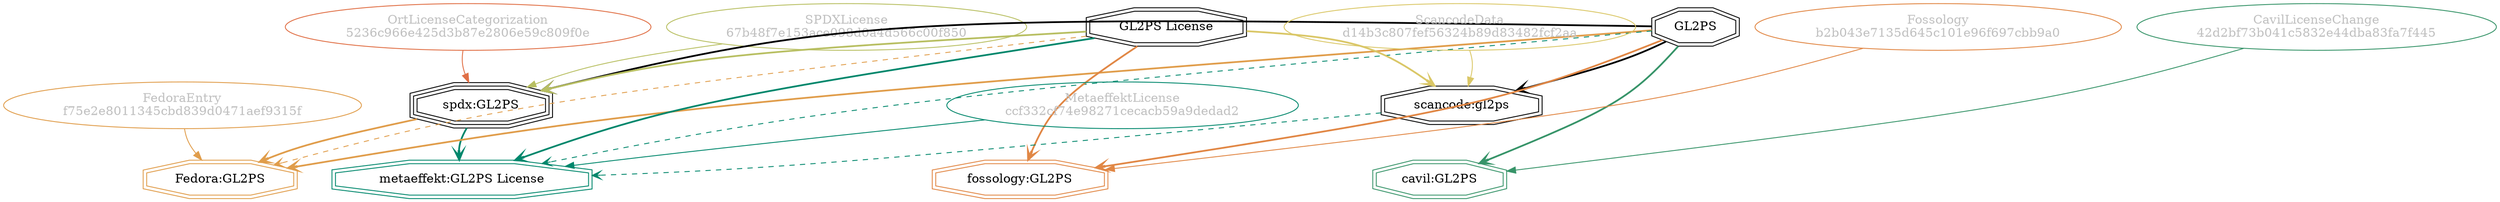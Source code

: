 strict digraph {
    node [shape=box];
    graph [splines=curved];
    1878 [label="SPDXLicense\n67b48f7e153ace098d0a4d566c00f850"
         ,fontcolor=gray
         ,color="#b8bf62"
         ,fillcolor="beige;1"
         ,shape=ellipse];
    1879 [label="spdx:GL2PS"
         ,shape=tripleoctagon];
    1880 [label=GL2PS
         ,shape=doubleoctagon];
    1881 [label="GL2PS License"
         ,shape=doubleoctagon];
    6431 [label="FedoraEntry\nf75e2e8011345cbd839d0471aef9315f"
         ,fontcolor=gray
         ,color="#e09d4b"
         ,fillcolor="beige;1"
         ,shape=ellipse];
    6432 [label="Fedora:GL2PS"
         ,color="#e09d4b"
         ,shape=doubleoctagon];
    15979 [label="ScancodeData\nd14b3c807fef56324b89d83482fcf2aa"
          ,fontcolor=gray
          ,color="#dac767"
          ,fillcolor="beige;1"
          ,shape=ellipse];
    15980 [label="scancode:gl2ps"
          ,shape=doubleoctagon];
    27810 [label="Fossology\nb2b043e7135d645c101e96f697cbb9a0"
          ,fontcolor=gray
          ,color="#e18745"
          ,fillcolor="beige;1"
          ,shape=ellipse];
    27811 [label="fossology:GL2PS"
          ,color="#e18745"
          ,shape=doubleoctagon];
    28711 [label="OrtLicenseCategorization\n5236c966e425d3b87e2806e59c809f0e"
          ,fontcolor=gray
          ,color="#e06f45"
          ,fillcolor="beige;1"
          ,shape=ellipse];
    36876 [label="CavilLicenseChange\n42d2bf73b041c5832e44dba83fa7f445"
          ,fontcolor=gray
          ,color="#379469"
          ,fillcolor="beige;1"
          ,shape=ellipse];
    36877 [label="cavil:GL2PS"
          ,color="#379469"
          ,shape=doubleoctagon];
    43125 [label="MetaeffektLicense\nccf332cf74e98271cecacb59a9dedad2"
          ,fontcolor=gray
          ,color="#00876c"
          ,fillcolor="beige;1"
          ,shape=ellipse];
    43126 [label="metaeffekt:GL2PS License"
          ,color="#00876c"
          ,shape=doubleoctagon];
    1878 -> 1879 [weight=0.5
                 ,color="#b8bf62"];
    1879 -> 6432 [style=bold
                 ,arrowhead=vee
                 ,weight=0.7
                 ,color="#e09d4b"];
    1879 -> 43126 [style=bold
                  ,arrowhead=vee
                  ,weight=0.7
                  ,color="#00876c"];
    1880 -> 1879 [style=bold
                 ,arrowhead=vee
                 ,weight=0.7];
    1880 -> 6432 [style=bold
                 ,arrowhead=vee
                 ,weight=0.7
                 ,color="#e09d4b"];
    1880 -> 6432 [style=bold
                 ,arrowhead=vee
                 ,weight=0.7
                 ,color="#e09d4b"];
    1880 -> 15980 [style=bold
                  ,arrowhead=vee
                  ,weight=0.7];
    1880 -> 27811 [style=bold
                  ,arrowhead=vee
                  ,weight=0.7
                  ,color="#e18745"];
    1880 -> 36877 [style=bold
                  ,arrowhead=vee
                  ,weight=0.7
                  ,color="#379469"];
    1880 -> 36877 [style=bold
                  ,arrowhead=vee
                  ,weight=0.7
                  ,color="#379469"];
    1880 -> 43126 [style=dashed
                  ,arrowhead=vee
                  ,weight=0.5
                  ,color="#00876c"];
    1881 -> 1879 [style=bold
                 ,arrowhead=vee
                 ,weight=0.7
                 ,color="#b8bf62"];
    1881 -> 6432 [style=dashed
                 ,arrowhead=vee
                 ,weight=0.5
                 ,color="#e09d4b"];
    1881 -> 15980 [style=bold
                  ,arrowhead=vee
                  ,weight=0.7
                  ,color="#dac767"];
    1881 -> 27811 [style=bold
                  ,arrowhead=vee
                  ,weight=0.7
                  ,color="#e18745"];
    1881 -> 43126 [style=bold
                  ,arrowhead=vee
                  ,weight=0.7
                  ,color="#00876c"];
    1881 -> 43126 [style=bold
                  ,arrowhead=vee
                  ,weight=0.7
                  ,color="#00876c"];
    6431 -> 6432 [weight=0.5
                 ,color="#e09d4b"];
    15979 -> 15980 [weight=0.5
                   ,color="#dac767"];
    15980 -> 43126 [style=dashed
                   ,arrowhead=vee
                   ,weight=0.5
                   ,color="#00876c"];
    27810 -> 27811 [weight=0.5
                   ,color="#e18745"];
    28711 -> 1879 [weight=0.5
                  ,color="#e06f45"];
    36876 -> 36877 [weight=0.5
                   ,color="#379469"];
    43125 -> 43126 [weight=0.5
                   ,color="#00876c"];
}
